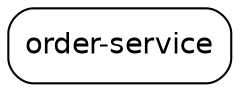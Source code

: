 digraph "order-service" {
  node [shape="box",style="rounded",fontname="Helvetica",fontsize="14"]
  edge [fontsize="10",fontname="Helvetica"]

  // Node Definitions:
  "com.anderws.food.ordering.system:order-service:pom"[label=<order-service>]

  // Edge Definitions:
}